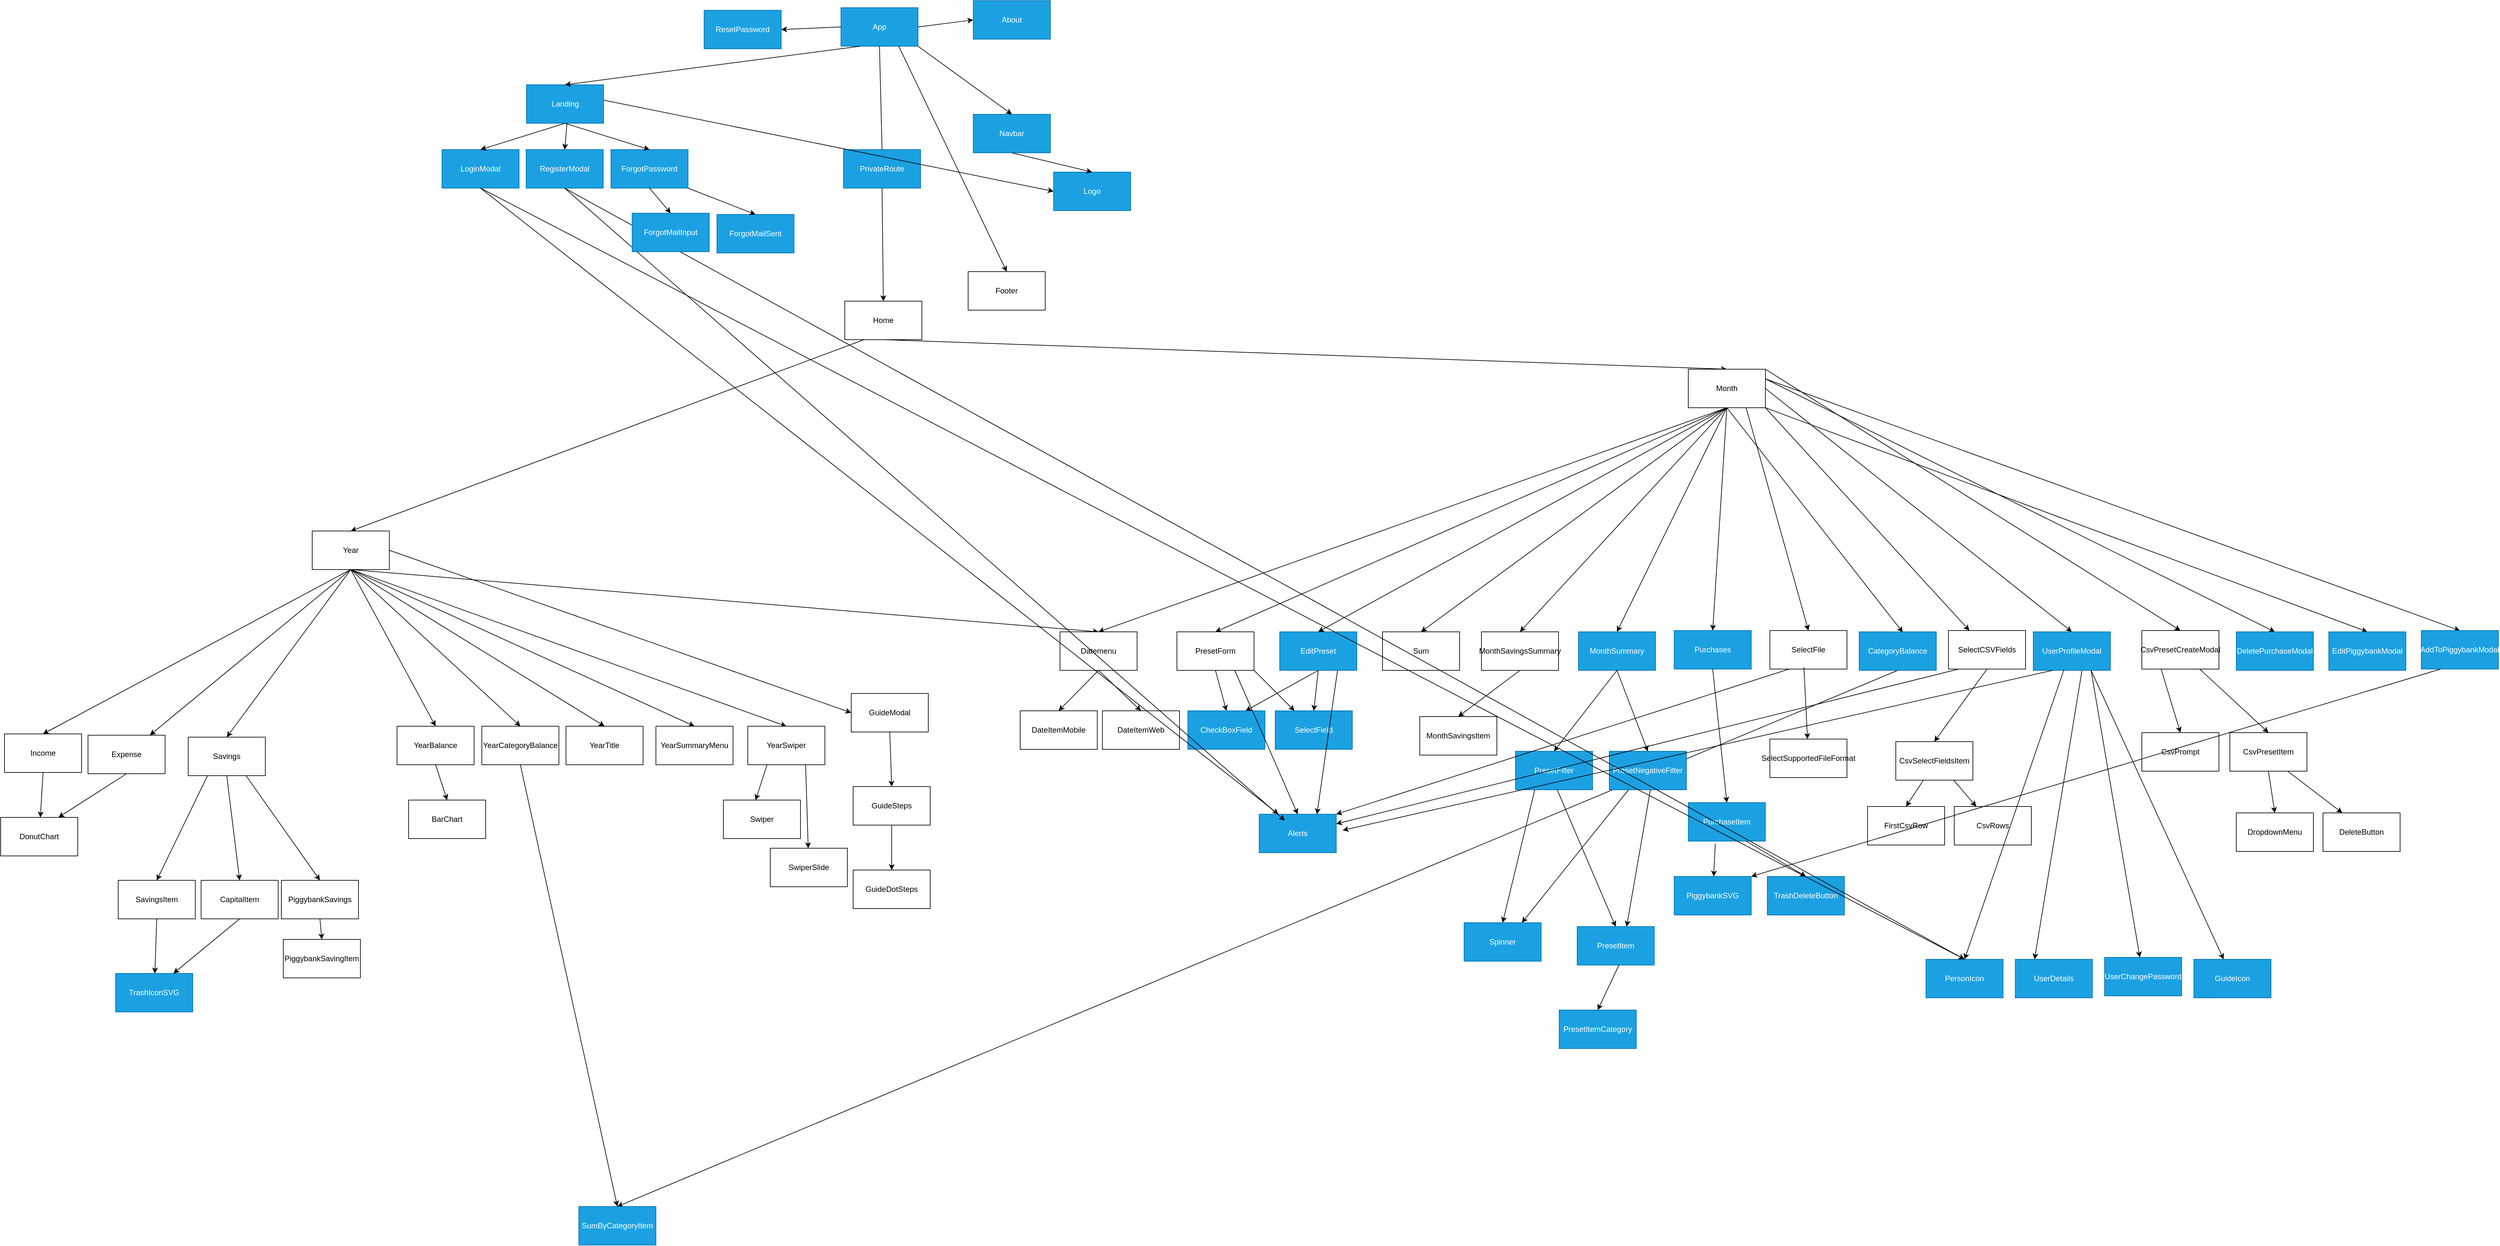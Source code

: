 <mxfile>
    <diagram id="aESVqKsndSF4p3bQTo5-" name="Page-1">
        <mxGraphModel dx="1416" dy="1556" grid="0" gridSize="10" guides="1" tooltips="1" connect="1" arrows="1" fold="1" page="0" pageScale="1" pageWidth="850" pageHeight="1100" math="0" shadow="0">
            <root>
                <mxCell id="0"/>
                <mxCell id="1" parent="0"/>
                <mxCell id="8" style="edgeStyle=none;rounded=0;orthogonalLoop=1;jettySize=auto;html=1;exitX=0.5;exitY=1;exitDx=0;exitDy=0;entryX=0.5;entryY=0;entryDx=0;entryDy=0;startArrow=none;" parent="1" source="59" target="3" edge="1">
                    <mxGeometry relative="1" as="geometry"/>
                </mxCell>
                <mxCell id="2" value="App" style="rounded=0;whiteSpace=wrap;html=1;fillColor=#1ba1e2;fontColor=#ffffff;strokeColor=#006EAF;" parent="1" vertex="1">
                    <mxGeometry x="879" y="-468" width="120" height="60" as="geometry"/>
                </mxCell>
                <mxCell id="6" style="edgeStyle=none;rounded=0;orthogonalLoop=1;jettySize=auto;html=1;exitX=0.5;exitY=1;exitDx=0;exitDy=0;entryX=0.5;entryY=0;entryDx=0;entryDy=0;" parent="1" source="3" target="5" edge="1">
                    <mxGeometry relative="1" as="geometry"/>
                </mxCell>
                <mxCell id="7" style="edgeStyle=none;rounded=0;orthogonalLoop=1;jettySize=auto;html=1;exitX=0.25;exitY=1;exitDx=0;exitDy=0;entryX=0.5;entryY=0;entryDx=0;entryDy=0;" parent="1" source="3" target="4" edge="1">
                    <mxGeometry relative="1" as="geometry"/>
                </mxCell>
                <mxCell id="3" value="Home" style="rounded=0;whiteSpace=wrap;html=1;" parent="1" vertex="1">
                    <mxGeometry x="885" y="-11" width="120" height="60" as="geometry"/>
                </mxCell>
                <mxCell id="23" style="edgeStyle=none;rounded=0;orthogonalLoop=1;jettySize=auto;html=1;exitX=0.5;exitY=1;exitDx=0;exitDy=0;entryX=0.5;entryY=0;entryDx=0;entryDy=0;" parent="1" source="4" target="34" edge="1">
                    <mxGeometry relative="1" as="geometry">
                        <mxPoint x="-609" y="548" as="targetPoint"/>
                    </mxGeometry>
                </mxCell>
                <mxCell id="24" style="rounded=0;orthogonalLoop=1;jettySize=auto;html=1;exitX=0.5;exitY=1;exitDx=0;exitDy=0;entryX=0.5;entryY=0;entryDx=0;entryDy=0;" parent="1" source="4" target="11" edge="1">
                    <mxGeometry relative="1" as="geometry"/>
                </mxCell>
                <mxCell id="25" style="edgeStyle=none;rounded=0;orthogonalLoop=1;jettySize=auto;html=1;exitX=0.5;exitY=1;exitDx=0;exitDy=0;entryX=0.5;entryY=0;entryDx=0;entryDy=0;" parent="1" source="4" target="12" edge="1">
                    <mxGeometry relative="1" as="geometry"/>
                </mxCell>
                <mxCell id="26" style="edgeStyle=none;rounded=0;orthogonalLoop=1;jettySize=auto;html=1;exitX=0.5;exitY=1;exitDx=0;exitDy=0;entryX=0.5;entryY=0;entryDx=0;entryDy=0;" parent="1" source="4" target="13" edge="1">
                    <mxGeometry relative="1" as="geometry"/>
                </mxCell>
                <mxCell id="27" style="rounded=0;orthogonalLoop=1;jettySize=auto;html=1;exitX=0.5;exitY=1;exitDx=0;exitDy=0;entryX=0.5;entryY=0;entryDx=0;entryDy=0;" parent="1" source="4" target="18" edge="1">
                    <mxGeometry relative="1" as="geometry"/>
                </mxCell>
                <mxCell id="28" style="edgeStyle=none;rounded=0;orthogonalLoop=1;jettySize=auto;html=1;exitX=0.5;exitY=1;exitDx=0;exitDy=0;entryX=0.5;entryY=0;entryDx=0;entryDy=0;" parent="1" source="4" target="14" edge="1">
                    <mxGeometry relative="1" as="geometry"/>
                </mxCell>
                <mxCell id="29" style="edgeStyle=none;rounded=0;orthogonalLoop=1;jettySize=auto;html=1;exitX=0.5;exitY=1;exitDx=0;exitDy=0;" parent="1" source="4" target="15" edge="1">
                    <mxGeometry relative="1" as="geometry"/>
                </mxCell>
                <mxCell id="30" style="edgeStyle=none;rounded=0;orthogonalLoop=1;jettySize=auto;html=1;exitX=0.5;exitY=1;exitDx=0;exitDy=0;entryX=0.5;entryY=0;entryDx=0;entryDy=0;" parent="1" source="4" target="16" edge="1">
                    <mxGeometry relative="1" as="geometry"/>
                </mxCell>
                <mxCell id="31" style="edgeStyle=none;rounded=0;orthogonalLoop=1;jettySize=auto;html=1;exitX=0.5;exitY=1;exitDx=0;exitDy=0;entryX=0.5;entryY=0;entryDx=0;entryDy=0;" parent="1" source="4" target="17" edge="1">
                    <mxGeometry relative="1" as="geometry"/>
                </mxCell>
                <mxCell id="4" value="Year" style="rounded=0;whiteSpace=wrap;html=1;" parent="1" vertex="1">
                    <mxGeometry x="56" y="347" width="120" height="60" as="geometry"/>
                </mxCell>
                <mxCell id="38" style="edgeStyle=none;rounded=0;orthogonalLoop=1;jettySize=auto;html=1;exitX=0.5;exitY=1;exitDx=0;exitDy=0;entryX=0.5;entryY=0;entryDx=0;entryDy=0;" parent="1" source="5" target="34" edge="1">
                    <mxGeometry relative="1" as="geometry"/>
                </mxCell>
                <mxCell id="45" style="edgeStyle=none;rounded=0;orthogonalLoop=1;jettySize=auto;html=1;exitX=0.5;exitY=1;exitDx=0;exitDy=0;entryX=0.5;entryY=0;entryDx=0;entryDy=0;" parent="1" source="5" target="39" edge="1">
                    <mxGeometry relative="1" as="geometry"/>
                </mxCell>
                <mxCell id="46" style="edgeStyle=none;rounded=0;orthogonalLoop=1;jettySize=auto;html=1;exitX=0.5;exitY=1;exitDx=0;exitDy=0;entryX=0.566;entryY=0.013;entryDx=0;entryDy=0;entryPerimeter=0;" parent="1" source="5" target="40" edge="1">
                    <mxGeometry relative="1" as="geometry"/>
                </mxCell>
                <mxCell id="47" style="edgeStyle=none;rounded=0;orthogonalLoop=1;jettySize=auto;html=1;exitX=0.5;exitY=1;exitDx=0;exitDy=0;entryX=0.5;entryY=0;entryDx=0;entryDy=0;" parent="1" source="5" target="41" edge="1">
                    <mxGeometry relative="1" as="geometry"/>
                </mxCell>
                <mxCell id="48" style="edgeStyle=none;rounded=0;orthogonalLoop=1;jettySize=auto;html=1;exitX=0.5;exitY=1;exitDx=0;exitDy=0;entryX=0.5;entryY=0;entryDx=0;entryDy=0;" parent="1" source="5" target="42" edge="1">
                    <mxGeometry relative="1" as="geometry"/>
                </mxCell>
                <mxCell id="49" style="edgeStyle=none;rounded=0;orthogonalLoop=1;jettySize=auto;html=1;exitX=0.5;exitY=1;exitDx=0;exitDy=0;entryX=0.5;entryY=0;entryDx=0;entryDy=0;" parent="1" source="5" target="43" edge="1">
                    <mxGeometry relative="1" as="geometry"/>
                </mxCell>
                <mxCell id="50" style="edgeStyle=none;rounded=0;orthogonalLoop=1;jettySize=auto;html=1;exitX=0.5;exitY=1;exitDx=0;exitDy=0;entryX=0.5;entryY=0;entryDx=0;entryDy=0;" parent="1" source="5" target="44" edge="1">
                    <mxGeometry relative="1" as="geometry"/>
                </mxCell>
                <mxCell id="178" style="edgeStyle=none;html=1;exitX=0.75;exitY=1;exitDx=0;exitDy=0;entryX=0.5;entryY=0;entryDx=0;entryDy=0;" parent="1" source="5" target="80" edge="1">
                    <mxGeometry relative="1" as="geometry"/>
                </mxCell>
                <mxCell id="179" style="edgeStyle=none;html=1;exitX=1;exitY=1;exitDx=0;exitDy=0;" parent="1" source="5" target="82" edge="1">
                    <mxGeometry relative="1" as="geometry"/>
                </mxCell>
                <mxCell id="180" style="edgeStyle=none;html=1;exitX=1;exitY=0.5;exitDx=0;exitDy=0;entryX=0.5;entryY=0;entryDx=0;entryDy=0;" parent="1" source="5" target="83" edge="1">
                    <mxGeometry relative="1" as="geometry"/>
                </mxCell>
                <mxCell id="181" style="edgeStyle=none;html=1;exitX=1;exitY=0;exitDx=0;exitDy=0;entryX=0.5;entryY=0;entryDx=0;entryDy=0;" parent="1" source="5" target="84" edge="1">
                    <mxGeometry relative="1" as="geometry"/>
                </mxCell>
                <mxCell id="182" style="edgeStyle=none;html=1;exitX=1;exitY=0.25;exitDx=0;exitDy=0;entryX=0.5;entryY=0;entryDx=0;entryDy=0;" parent="1" source="5" target="85" edge="1">
                    <mxGeometry relative="1" as="geometry"/>
                </mxCell>
                <mxCell id="183" style="edgeStyle=none;html=1;exitX=1;exitY=1;exitDx=0;exitDy=0;entryX=0.5;entryY=0;entryDx=0;entryDy=0;" parent="1" source="5" target="87" edge="1">
                    <mxGeometry relative="1" as="geometry"/>
                </mxCell>
                <mxCell id="184" style="edgeStyle=none;html=1;exitX=1;exitY=0.25;exitDx=0;exitDy=0;entryX=0.5;entryY=0;entryDx=0;entryDy=0;" parent="1" source="5" target="86" edge="1">
                    <mxGeometry relative="1" as="geometry"/>
                </mxCell>
                <mxCell id="5" value="Month" style="rounded=0;whiteSpace=wrap;html=1;" parent="1" vertex="1">
                    <mxGeometry x="2198" y="95" width="120" height="60" as="geometry"/>
                </mxCell>
                <mxCell id="11" value="YearTitle" style="rounded=0;whiteSpace=wrap;html=1;" parent="1" vertex="1">
                    <mxGeometry x="451" y="651" width="120" height="60" as="geometry"/>
                </mxCell>
                <mxCell id="12" value="YearSummaryMenu" style="rounded=0;whiteSpace=wrap;html=1;" parent="1" vertex="1">
                    <mxGeometry x="591" y="651" width="120" height="60" as="geometry"/>
                </mxCell>
                <mxCell id="175" style="edgeStyle=none;html=1;exitX=0.25;exitY=1;exitDx=0;exitDy=0;entryX=0.418;entryY=0.001;entryDx=0;entryDy=0;entryPerimeter=0;" parent="1" source="13" target="174" edge="1">
                    <mxGeometry relative="1" as="geometry"/>
                </mxCell>
                <mxCell id="177" style="edgeStyle=none;html=1;exitX=0.75;exitY=1;exitDx=0;exitDy=0;" parent="1" source="13" target="176" edge="1">
                    <mxGeometry relative="1" as="geometry"/>
                </mxCell>
                <mxCell id="13" value="YearSwiper" style="rounded=0;whiteSpace=wrap;html=1;" parent="1" vertex="1">
                    <mxGeometry x="734" y="651" width="120" height="60" as="geometry"/>
                </mxCell>
                <mxCell id="162" style="edgeStyle=none;html=1;exitX=0.25;exitY=1;exitDx=0;exitDy=0;entryX=0.5;entryY=0;entryDx=0;entryDy=0;" parent="1" source="14" target="155" edge="1">
                    <mxGeometry relative="1" as="geometry"/>
                </mxCell>
                <mxCell id="163" style="edgeStyle=none;html=1;exitX=0.5;exitY=1;exitDx=0;exitDy=0;entryX=0.5;entryY=0;entryDx=0;entryDy=0;" parent="1" source="14" target="156" edge="1">
                    <mxGeometry relative="1" as="geometry"/>
                </mxCell>
                <mxCell id="164" style="edgeStyle=none;html=1;exitX=0.75;exitY=1;exitDx=0;exitDy=0;entryX=0.5;entryY=0;entryDx=0;entryDy=0;" parent="1" source="14" target="157" edge="1">
                    <mxGeometry relative="1" as="geometry"/>
                </mxCell>
                <mxCell id="14" value="Savings" style="rounded=0;whiteSpace=wrap;html=1;" parent="1" vertex="1">
                    <mxGeometry x="-137" y="668" width="120" height="60" as="geometry"/>
                </mxCell>
                <mxCell id="161" style="edgeStyle=none;html=1;exitX=0.5;exitY=1;exitDx=0;exitDy=0;entryX=0.75;entryY=0;entryDx=0;entryDy=0;" parent="1" source="15" target="158" edge="1">
                    <mxGeometry relative="1" as="geometry"/>
                </mxCell>
                <mxCell id="15" value="Expense" style="rounded=0;whiteSpace=wrap;html=1;" parent="1" vertex="1">
                    <mxGeometry x="-293" y="665" width="120" height="60" as="geometry"/>
                </mxCell>
                <mxCell id="171" style="edgeStyle=none;html=1;exitX=0.5;exitY=1;exitDx=0;exitDy=0;entryX=0.5;entryY=0;entryDx=0;entryDy=0;" parent="1" source="16" target="170" edge="1">
                    <mxGeometry relative="1" as="geometry"/>
                </mxCell>
                <mxCell id="16" value="YearBalance" style="rounded=0;whiteSpace=wrap;html=1;" parent="1" vertex="1">
                    <mxGeometry x="188" y="651" width="120" height="60" as="geometry"/>
                </mxCell>
                <mxCell id="173" style="edgeStyle=none;html=1;exitX=0.5;exitY=1;exitDx=0;exitDy=0;entryX=0.5;entryY=0;entryDx=0;entryDy=0;" parent="1" source="17" target="172" edge="1">
                    <mxGeometry relative="1" as="geometry"/>
                </mxCell>
                <mxCell id="17" value="YearCategoryBalance" style="rounded=0;whiteSpace=wrap;html=1;" parent="1" vertex="1">
                    <mxGeometry x="320" y="651" width="120" height="60" as="geometry"/>
                </mxCell>
                <mxCell id="160" style="edgeStyle=none;html=1;exitX=0.5;exitY=1;exitDx=0;exitDy=0;" parent="1" source="18" target="158" edge="1">
                    <mxGeometry relative="1" as="geometry"/>
                </mxCell>
                <mxCell id="18" value="Income" style="rounded=0;whiteSpace=wrap;html=1;" parent="1" vertex="1">
                    <mxGeometry x="-423" y="663" width="120" height="60" as="geometry"/>
                </mxCell>
                <mxCell id="32" style="edgeStyle=none;rounded=0;orthogonalLoop=1;jettySize=auto;html=1;exitX=0.5;exitY=1;exitDx=0;exitDy=0;entryX=0.5;entryY=0;entryDx=0;entryDy=0;" parent="1" source="34" target="35" edge="1">
                    <mxGeometry relative="1" as="geometry"/>
                </mxCell>
                <mxCell id="33" style="edgeStyle=none;rounded=0;orthogonalLoop=1;jettySize=auto;html=1;exitX=0.5;exitY=1;exitDx=0;exitDy=0;entryX=0.5;entryY=0;entryDx=0;entryDy=0;" parent="1" source="34" target="36" edge="1">
                    <mxGeometry relative="1" as="geometry"/>
                </mxCell>
                <mxCell id="34" value="Datemenu" style="rounded=0;whiteSpace=wrap;html=1;" parent="1" vertex="1">
                    <mxGeometry x="1220" y="504" width="120" height="60" as="geometry"/>
                </mxCell>
                <mxCell id="35" value="DateItemMobile" style="rounded=0;whiteSpace=wrap;html=1;" parent="1" vertex="1">
                    <mxGeometry x="1158" y="627" width="120" height="60" as="geometry"/>
                </mxCell>
                <mxCell id="36" value="DateItemWeb" style="rounded=0;whiteSpace=wrap;html=1;" parent="1" vertex="1">
                    <mxGeometry x="1286" y="627" width="120" height="60" as="geometry"/>
                </mxCell>
                <mxCell id="39" value="PresetForm" style="rounded=0;whiteSpace=wrap;html=1;" parent="1" vertex="1">
                    <mxGeometry x="1402" y="504" width="120" height="60" as="geometry"/>
                </mxCell>
                <mxCell id="185" style="edgeStyle=none;html=1;exitX=0.5;exitY=1;exitDx=0;exitDy=0;entryX=0.5;entryY=0;entryDx=0;entryDy=0;" edge="1" parent="1" source="40" target="172">
                    <mxGeometry relative="1" as="geometry"/>
                </mxCell>
                <mxCell id="40" value="CategoryBalance" style="rounded=0;whiteSpace=wrap;html=1;fillColor=#1ba1e2;fontColor=#ffffff;strokeColor=#006EAF;" parent="1" vertex="1">
                    <mxGeometry x="2464" y="504" width="120" height="60" as="geometry"/>
                </mxCell>
                <mxCell id="41" value="Sum" style="rounded=0;whiteSpace=wrap;html=1;" parent="1" vertex="1">
                    <mxGeometry x="1722" y="504" width="120" height="60" as="geometry"/>
                </mxCell>
                <mxCell id="42" value="MonthSavingsSummary" style="rounded=0;whiteSpace=wrap;html=1;" parent="1" vertex="1">
                    <mxGeometry x="1876" y="504" width="120" height="60" as="geometry"/>
                </mxCell>
                <mxCell id="43" value="MonthSummary" style="rounded=0;whiteSpace=wrap;html=1;fillColor=#1ba1e2;fontColor=#ffffff;strokeColor=#006EAF;" parent="1" vertex="1">
                    <mxGeometry x="2027" y="504" width="120" height="60" as="geometry"/>
                </mxCell>
                <mxCell id="44" value="Purchases" style="rounded=0;whiteSpace=wrap;html=1;fillColor=#1ba1e2;fontColor=#ffffff;strokeColor=#006EAF;" parent="1" vertex="1">
                    <mxGeometry x="2176" y="502" width="120" height="60" as="geometry"/>
                </mxCell>
                <mxCell id="51" value="Landing" style="rounded=0;whiteSpace=wrap;html=1;fillColor=#1ba1e2;fontColor=#ffffff;strokeColor=#006EAF;" parent="1" vertex="1">
                    <mxGeometry x="389.5" y="-348" width="120" height="60" as="geometry"/>
                </mxCell>
                <mxCell id="52" value="GuideModal" style="rounded=0;whiteSpace=wrap;html=1;" parent="1" vertex="1">
                    <mxGeometry x="895" y="600" width="120" height="60" as="geometry"/>
                </mxCell>
                <mxCell id="53" value="" style="endArrow=classic;html=1;exitX=1;exitY=0.5;exitDx=0;exitDy=0;entryX=0;entryY=0.5;entryDx=0;entryDy=0;" parent="1" source="4" target="52" edge="1">
                    <mxGeometry width="50" height="50" relative="1" as="geometry">
                        <mxPoint x="375" y="333" as="sourcePoint"/>
                        <mxPoint x="425" y="283" as="targetPoint"/>
                    </mxGeometry>
                </mxCell>
                <mxCell id="55" value="GuideSteps" style="rounded=0;whiteSpace=wrap;html=1;" parent="1" vertex="1">
                    <mxGeometry x="898" y="745" width="120" height="60" as="geometry"/>
                </mxCell>
                <mxCell id="56" value="GuideDotSteps" style="rounded=0;whiteSpace=wrap;html=1;" parent="1" vertex="1">
                    <mxGeometry x="898" y="875" width="120" height="60" as="geometry"/>
                </mxCell>
                <mxCell id="57" value="" style="endArrow=classic;html=1;exitX=0.5;exitY=1;exitDx=0;exitDy=0;entryX=0.5;entryY=0;entryDx=0;entryDy=0;" parent="1" source="52" target="55" edge="1">
                    <mxGeometry width="50" height="50" relative="1" as="geometry">
                        <mxPoint x="1085" y="732" as="sourcePoint"/>
                        <mxPoint x="1135" y="682" as="targetPoint"/>
                    </mxGeometry>
                </mxCell>
                <mxCell id="58" value="" style="endArrow=classic;html=1;exitX=0.5;exitY=1;exitDx=0;exitDy=0;entryX=0.5;entryY=0;entryDx=0;entryDy=0;" parent="1" source="55" target="56" edge="1">
                    <mxGeometry width="50" height="50" relative="1" as="geometry">
                        <mxPoint x="738" y="917" as="sourcePoint"/>
                        <mxPoint x="788" y="867" as="targetPoint"/>
                    </mxGeometry>
                </mxCell>
                <mxCell id="60" value="PresetFilter" style="rounded=0;whiteSpace=wrap;html=1;fillColor=#1ba1e2;fontColor=#ffffff;strokeColor=#006EAF;" parent="1" vertex="1">
                    <mxGeometry x="1929" y="690" width="120" height="60" as="geometry"/>
                </mxCell>
                <mxCell id="61" value="PresetNegativeFilter" style="rounded=0;whiteSpace=wrap;html=1;fillColor=#1ba1e2;fontColor=#ffffff;strokeColor=#006EAF;" parent="1" vertex="1">
                    <mxGeometry x="2075" y="690" width="120" height="60" as="geometry"/>
                </mxCell>
                <mxCell id="62" value="" style="endArrow=classic;html=1;entryX=0.5;entryY=0;entryDx=0;entryDy=0;exitX=0.5;exitY=1;exitDx=0;exitDy=0;" parent="1" source="43" target="60" edge="1">
                    <mxGeometry width="50" height="50" relative="1" as="geometry">
                        <mxPoint x="2045" y="659" as="sourcePoint"/>
                        <mxPoint x="2095" y="609" as="targetPoint"/>
                    </mxGeometry>
                </mxCell>
                <mxCell id="63" value="" style="endArrow=classic;html=1;entryX=0.5;entryY=0;entryDx=0;entryDy=0;exitX=0.5;exitY=1;exitDx=0;exitDy=0;" parent="1" source="43" target="61" edge="1">
                    <mxGeometry width="50" height="50" relative="1" as="geometry">
                        <mxPoint x="2097" y="574" as="sourcePoint"/>
                        <mxPoint x="1999" y="700" as="targetPoint"/>
                    </mxGeometry>
                </mxCell>
                <mxCell id="64" value="PresetItem" style="rounded=0;whiteSpace=wrap;html=1;fillColor=#1ba1e2;fontColor=#ffffff;strokeColor=#006EAF;" parent="1" vertex="1">
                    <mxGeometry x="2025" y="963" width="120" height="60" as="geometry"/>
                </mxCell>
                <mxCell id="65" value="" style="endArrow=classic;html=1;entryX=0.5;entryY=0;entryDx=0;entryDy=0;exitX=0.5;exitY=1;exitDx=0;exitDy=0;" parent="1" target="64" edge="1">
                    <mxGeometry width="50" height="50" relative="1" as="geometry">
                        <mxPoint x="1994" y="750" as="sourcePoint"/>
                        <mxPoint x="1896" y="876" as="targetPoint"/>
                    </mxGeometry>
                </mxCell>
                <mxCell id="67" value="PresetItemCategory" style="rounded=0;whiteSpace=wrap;html=1;fillColor=#1ba1e2;fontColor=#ffffff;strokeColor=#006EAF;" parent="1" vertex="1">
                    <mxGeometry x="1997" y="1093" width="120" height="60" as="geometry"/>
                </mxCell>
                <mxCell id="68" value="" style="endArrow=classic;html=1;entryX=0.5;entryY=0;entryDx=0;entryDy=0;exitX=0.5;exitY=1;exitDx=0;exitDy=0;" parent="1" target="67" edge="1">
                    <mxGeometry width="50" height="50" relative="1" as="geometry">
                        <mxPoint x="2090" y="1023" as="sourcePoint"/>
                        <mxPoint x="2041" y="1083" as="targetPoint"/>
                    </mxGeometry>
                </mxCell>
                <mxCell id="69" value="Spinner" style="rounded=0;whiteSpace=wrap;html=1;fillColor=#1ba1e2;fontColor=#ffffff;strokeColor=#006EAF;" parent="1" vertex="1">
                    <mxGeometry x="1849" y="957" width="120" height="60" as="geometry"/>
                </mxCell>
                <mxCell id="70" value="" style="endArrow=classic;html=1;entryX=0.5;entryY=0;entryDx=0;entryDy=0;exitX=0.25;exitY=1;exitDx=0;exitDy=0;" parent="1" source="60" target="69" edge="1">
                    <mxGeometry width="50" height="50" relative="1" as="geometry">
                        <mxPoint x="2004.0" y="760" as="sourcePoint"/>
                        <mxPoint x="1955" y="820" as="targetPoint"/>
                    </mxGeometry>
                </mxCell>
                <mxCell id="71" value="" style="endArrow=classic;html=1;entryX=0.642;entryY=0;entryDx=0;entryDy=0;exitX=0.5;exitY=1;exitDx=0;exitDy=0;entryPerimeter=0;" parent="1" target="64" edge="1">
                    <mxGeometry width="50" height="50" relative="1" as="geometry">
                        <mxPoint x="2139" y="750" as="sourcePoint"/>
                        <mxPoint x="2230" y="963" as="targetPoint"/>
                    </mxGeometry>
                </mxCell>
                <mxCell id="72" value="" style="endArrow=classic;html=1;entryX=0.75;entryY=0;entryDx=0;entryDy=0;exitX=0.25;exitY=1;exitDx=0;exitDy=0;" parent="1" source="61" target="69" edge="1">
                    <mxGeometry width="50" height="50" relative="1" as="geometry">
                        <mxPoint x="2110" y="747" as="sourcePoint"/>
                        <mxPoint x="2060" y="954" as="targetPoint"/>
                    </mxGeometry>
                </mxCell>
                <mxCell id="73" value="CheckBoxField" style="rounded=0;whiteSpace=wrap;html=1;fillColor=#1ba1e2;fontColor=#ffffff;strokeColor=#006EAF;" parent="1" vertex="1">
                    <mxGeometry x="1419" y="627" width="120" height="60" as="geometry"/>
                </mxCell>
                <mxCell id="74" style="edgeStyle=none;rounded=0;orthogonalLoop=1;jettySize=auto;html=1;exitX=0.5;exitY=1;exitDx=0;exitDy=0;entryX=0.5;entryY=0;entryDx=0;entryDy=0;" parent="1" source="39" target="73" edge="1">
                    <mxGeometry relative="1" as="geometry">
                        <mxPoint x="1290" y="574" as="sourcePoint"/>
                        <mxPoint x="1356" y="637" as="targetPoint"/>
                    </mxGeometry>
                </mxCell>
                <mxCell id="75" value="SelectField" style="rounded=0;whiteSpace=wrap;html=1;fillColor=#1ba1e2;fontColor=#ffffff;strokeColor=#006EAF;" parent="1" vertex="1">
                    <mxGeometry x="1555" y="627" width="120" height="60" as="geometry"/>
                </mxCell>
                <mxCell id="77" style="edgeStyle=none;rounded=0;orthogonalLoop=1;jettySize=auto;html=1;exitX=1;exitY=1;exitDx=0;exitDy=0;entryX=0.25;entryY=0;entryDx=0;entryDy=0;" parent="1" source="39" target="75" edge="1">
                    <mxGeometry relative="1" as="geometry">
                        <mxPoint x="1472" y="574" as="sourcePoint"/>
                        <mxPoint x="1489" y="637" as="targetPoint"/>
                    </mxGeometry>
                </mxCell>
                <mxCell id="78" value="Alerts" style="rounded=0;whiteSpace=wrap;html=1;fillColor=#1ba1e2;fontColor=#ffffff;strokeColor=#006EAF;" parent="1" vertex="1">
                    <mxGeometry x="1530" y="788" width="120" height="60" as="geometry"/>
                </mxCell>
                <mxCell id="79" style="edgeStyle=none;rounded=0;orthogonalLoop=1;jettySize=auto;html=1;exitX=0.75;exitY=1;exitDx=0;exitDy=0;entryX=0.5;entryY=0;entryDx=0;entryDy=0;" parent="1" source="39" target="78" edge="1">
                    <mxGeometry relative="1" as="geometry">
                        <mxPoint x="1472" y="574" as="sourcePoint"/>
                        <mxPoint x="1489" y="637" as="targetPoint"/>
                    </mxGeometry>
                </mxCell>
                <mxCell id="80" value="SelectFile" style="rounded=0;whiteSpace=wrap;html=1;" parent="1" vertex="1">
                    <mxGeometry x="2325" y="502" width="120" height="60" as="geometry"/>
                </mxCell>
                <mxCell id="81" value="EditPreset" style="rounded=0;whiteSpace=wrap;html=1;fillColor=#1ba1e2;fontColor=#ffffff;strokeColor=#006EAF;" parent="1" vertex="1">
                    <mxGeometry x="1562" y="504" width="120" height="60" as="geometry"/>
                </mxCell>
                <mxCell id="82" value="SelectCSVFields" style="rounded=0;whiteSpace=wrap;html=1;" parent="1" vertex="1">
                    <mxGeometry x="2603" y="502" width="120" height="60" as="geometry"/>
                </mxCell>
                <mxCell id="83" value="UserProfileModal" style="rounded=0;whiteSpace=wrap;html=1;fillColor=#1ba1e2;fontColor=#ffffff;strokeColor=#006EAF;" parent="1" vertex="1">
                    <mxGeometry x="2735" y="504" width="120" height="60" as="geometry"/>
                </mxCell>
                <mxCell id="84" value="CsvPresetCreateModal" style="rounded=0;whiteSpace=wrap;html=1;" parent="1" vertex="1">
                    <mxGeometry x="2904" y="502" width="120" height="60" as="geometry"/>
                </mxCell>
                <mxCell id="85" value="DeletePurchaseModal" style="rounded=0;whiteSpace=wrap;html=1;fillColor=#1ba1e2;fontColor=#ffffff;strokeColor=#006EAF;" parent="1" vertex="1">
                    <mxGeometry x="3051" y="504" width="120" height="60" as="geometry"/>
                </mxCell>
                <mxCell id="86" value="AddToPiggybankModal" style="rounded=0;whiteSpace=wrap;html=1;fillColor=#1ba1e2;fontColor=#ffffff;strokeColor=#006EAF;" parent="1" vertex="1">
                    <mxGeometry x="3339" y="502" width="120" height="60" as="geometry"/>
                </mxCell>
                <mxCell id="87" value="EditPiggybankModal" style="rounded=0;whiteSpace=wrap;html=1;fillColor=#1ba1e2;fontColor=#ffffff;strokeColor=#006EAF;" parent="1" vertex="1">
                    <mxGeometry x="3195" y="504" width="120" height="60" as="geometry"/>
                </mxCell>
                <mxCell id="88" value="SelectSupportedFileFormat" style="rounded=0;whiteSpace=wrap;html=1;" parent="1" vertex="1">
                    <mxGeometry x="2325" y="671" width="120" height="60" as="geometry"/>
                </mxCell>
                <mxCell id="89" value="" style="endArrow=classic;html=1;exitX=0.5;exitY=1;exitDx=0;exitDy=0;" parent="1" target="88" edge="1">
                    <mxGeometry width="50" height="50" relative="1" as="geometry">
                        <mxPoint x="2378" y="559" as="sourcePoint"/>
                        <mxPoint x="2426" y="685" as="targetPoint"/>
                    </mxGeometry>
                </mxCell>
                <mxCell id="90" value="" style="endArrow=classic;html=1;exitX=0.5;exitY=1;exitDx=0;exitDy=0;entryX=1;entryY=0;entryDx=0;entryDy=0;" parent="1" target="78" edge="1">
                    <mxGeometry width="50" height="50" relative="1" as="geometry">
                        <mxPoint x="2355" y="562" as="sourcePoint"/>
                        <mxPoint x="2250" y="788" as="targetPoint"/>
                    </mxGeometry>
                </mxCell>
                <mxCell id="91" value="CsvSelectFieldsItem" style="rounded=0;whiteSpace=wrap;html=1;" parent="1" vertex="1">
                    <mxGeometry x="2521" y="675" width="120" height="60" as="geometry"/>
                </mxCell>
                <mxCell id="92" value="" style="endArrow=classic;html=1;exitX=0.5;exitY=1;exitDx=0;exitDy=0;entryX=0.5;entryY=0;entryDx=0;entryDy=0;" parent="1" source="82" target="91" edge="1">
                    <mxGeometry width="50" height="50" relative="1" as="geometry">
                        <mxPoint x="2657" y="559" as="sourcePoint"/>
                        <mxPoint x="2654" y="652" as="targetPoint"/>
                    </mxGeometry>
                </mxCell>
                <mxCell id="93" value="FirstCsvRow" style="rounded=0;whiteSpace=wrap;html=1;" parent="1" vertex="1">
                    <mxGeometry x="2477" y="776" width="120" height="60" as="geometry"/>
                </mxCell>
                <mxCell id="94" value="CsvRows" style="rounded=0;whiteSpace=wrap;html=1;" parent="1" vertex="1">
                    <mxGeometry x="2612" y="776" width="120" height="60" as="geometry"/>
                </mxCell>
                <mxCell id="95" value="" style="endArrow=classic;html=1;exitX=0.5;exitY=1;exitDx=0;exitDy=0;entryX=0.5;entryY=0;entryDx=0;entryDy=0;" parent="1" target="93" edge="1">
                    <mxGeometry width="50" height="50" relative="1" as="geometry">
                        <mxPoint x="2564" y="735" as="sourcePoint"/>
                        <mxPoint x="2555" y="825" as="targetPoint"/>
                    </mxGeometry>
                </mxCell>
                <mxCell id="96" value="" style="endArrow=classic;html=1;exitX=0.75;exitY=1;exitDx=0;exitDy=0;" parent="1" source="91" target="94" edge="1">
                    <mxGeometry width="50" height="50" relative="1" as="geometry">
                        <mxPoint x="2574" y="745" as="sourcePoint"/>
                        <mxPoint x="2547" y="786" as="targetPoint"/>
                    </mxGeometry>
                </mxCell>
                <mxCell id="97" value="" style="endArrow=classic;html=1;exitX=0.132;exitY=1;exitDx=0;exitDy=0;exitPerimeter=0;entryX=1;entryY=0.25;entryDx=0;entryDy=0;" parent="1" source="82" target="78" edge="1">
                    <mxGeometry width="50" height="50" relative="1" as="geometry">
                        <mxPoint x="2673" y="572" as="sourcePoint"/>
                        <mxPoint x="2664" y="662" as="targetPoint"/>
                    </mxGeometry>
                </mxCell>
                <mxCell id="98" value="CsvPrompt" style="rounded=0;whiteSpace=wrap;html=1;" parent="1" vertex="1">
                    <mxGeometry x="2904" y="661" width="120" height="60" as="geometry"/>
                </mxCell>
                <mxCell id="99" value="" style="endArrow=classic;html=1;exitX=0.25;exitY=1;exitDx=0;exitDy=0;entryX=0.5;entryY=0;entryDx=0;entryDy=0;" parent="1" source="84" target="98" edge="1">
                    <mxGeometry width="50" height="50" relative="1" as="geometry">
                        <mxPoint x="2920" y="556" as="sourcePoint"/>
                        <mxPoint x="2911" y="646" as="targetPoint"/>
                    </mxGeometry>
                </mxCell>
                <mxCell id="100" value="" style="endArrow=classic;html=1;exitX=0.75;exitY=1;exitDx=0;exitDy=0;entryX=0.5;entryY=0;entryDx=0;entryDy=0;" parent="1" source="84" target="101" edge="1">
                    <mxGeometry width="50" height="50" relative="1" as="geometry">
                        <mxPoint x="2913" y="572" as="sourcePoint"/>
                        <mxPoint x="3011" y="655" as="targetPoint"/>
                    </mxGeometry>
                </mxCell>
                <mxCell id="101" value="CsvPresetItem" style="rounded=0;whiteSpace=wrap;html=1;" parent="1" vertex="1">
                    <mxGeometry x="3041" y="661" width="120" height="60" as="geometry"/>
                </mxCell>
                <mxCell id="102" value="DropdownMenu" style="rounded=0;whiteSpace=wrap;html=1;" parent="1" vertex="1">
                    <mxGeometry x="3051" y="786" width="120" height="60" as="geometry"/>
                </mxCell>
                <mxCell id="103" value="DeleteButton" style="rounded=0;whiteSpace=wrap;html=1;" parent="1" vertex="1">
                    <mxGeometry x="3186" y="786" width="120" height="60" as="geometry"/>
                </mxCell>
                <mxCell id="104" value="" style="endArrow=classic;html=1;exitX=0.75;exitY=1;exitDx=0;exitDy=0;entryX=0.25;entryY=0;entryDx=0;entryDy=0;" parent="1" source="101" target="103" edge="1">
                    <mxGeometry width="50" height="50" relative="1" as="geometry">
                        <mxPoint x="3031" y="574" as="sourcePoint"/>
                        <mxPoint x="3079" y="667" as="targetPoint"/>
                    </mxGeometry>
                </mxCell>
                <mxCell id="105" value="" style="endArrow=classic;html=1;exitX=0.5;exitY=1;exitDx=0;exitDy=0;entryX=0.5;entryY=0;entryDx=0;entryDy=0;" parent="1" source="101" target="102" edge="1">
                    <mxGeometry width="50" height="50" relative="1" as="geometry">
                        <mxPoint x="3141" y="731" as="sourcePoint"/>
                        <mxPoint x="3237" y="791" as="targetPoint"/>
                    </mxGeometry>
                </mxCell>
                <mxCell id="106" value="PersonIcon" style="rounded=0;whiteSpace=wrap;html=1;fillColor=#1ba1e2;fontColor=#ffffff;strokeColor=#006EAF;" parent="1" vertex="1">
                    <mxGeometry x="2568" y="1014" width="120" height="60" as="geometry"/>
                </mxCell>
                <mxCell id="107" value="UserDetails" style="rounded=0;whiteSpace=wrap;html=1;fillColor=#1ba1e2;fontColor=#ffffff;strokeColor=#006EAF;" parent="1" vertex="1">
                    <mxGeometry x="2707" y="1014" width="120" height="60" as="geometry"/>
                </mxCell>
                <mxCell id="108" value="UserChangePassword" style="rounded=0;whiteSpace=wrap;html=1;fillColor=#1ba1e2;fontColor=#ffffff;strokeColor=#006EAF;" parent="1" vertex="1">
                    <mxGeometry x="2846" y="1011" width="120" height="60" as="geometry"/>
                </mxCell>
                <mxCell id="109" value="GuideIcon" style="rounded=0;whiteSpace=wrap;html=1;fillColor=#1ba1e2;fontColor=#ffffff;strokeColor=#006EAF;" parent="1" vertex="1">
                    <mxGeometry x="2985" y="1014" width="120" height="60" as="geometry"/>
                </mxCell>
                <mxCell id="110" value="" style="endArrow=classic;html=1;exitX=0.25;exitY=1;exitDx=0;exitDy=0;entryX=1;entryY=0.25;entryDx=0;entryDy=0;" parent="1" source="83" edge="1">
                    <mxGeometry width="50" height="50" relative="1" as="geometry">
                        <mxPoint x="2628.84" y="572" as="sourcePoint"/>
                        <mxPoint x="1660" y="813" as="targetPoint"/>
                    </mxGeometry>
                </mxCell>
                <mxCell id="111" value="" style="endArrow=classic;html=1;exitX=0.398;exitY=0.981;exitDx=0;exitDy=0;entryX=0.5;entryY=0;entryDx=0;entryDy=0;exitPerimeter=0;" parent="1" source="83" target="106" edge="1">
                    <mxGeometry width="50" height="50" relative="1" as="geometry">
                        <mxPoint x="2913" y="572" as="sourcePoint"/>
                        <mxPoint x="2916" y="669" as="targetPoint"/>
                    </mxGeometry>
                </mxCell>
                <mxCell id="112" value="" style="endArrow=classic;html=1;exitX=0.631;exitY=1.011;exitDx=0;exitDy=0;entryX=0.25;entryY=0;entryDx=0;entryDy=0;exitPerimeter=0;" parent="1" source="83" target="107" edge="1">
                    <mxGeometry width="50" height="50" relative="1" as="geometry">
                        <mxPoint x="2792.76" y="572.86" as="sourcePoint"/>
                        <mxPoint x="2769" y="1004" as="targetPoint"/>
                    </mxGeometry>
                </mxCell>
                <mxCell id="113" value="" style="endArrow=classic;html=1;exitX=0.75;exitY=1;exitDx=0;exitDy=0;" parent="1" source="83" target="108" edge="1">
                    <mxGeometry width="50" height="50" relative="1" as="geometry">
                        <mxPoint x="2820.72" y="574.66" as="sourcePoint"/>
                        <mxPoint x="2878" y="1004" as="targetPoint"/>
                    </mxGeometry>
                </mxCell>
                <mxCell id="114" value="" style="endArrow=classic;html=1;exitX=0.75;exitY=1;exitDx=0;exitDy=0;" parent="1" source="83" target="109" edge="1">
                    <mxGeometry width="50" height="50" relative="1" as="geometry">
                        <mxPoint x="2835" y="574" as="sourcePoint"/>
                        <mxPoint x="3033.083" y="1001" as="targetPoint"/>
                    </mxGeometry>
                </mxCell>
                <mxCell id="115" style="edgeStyle=none;rounded=0;orthogonalLoop=1;jettySize=auto;html=1;exitX=0.5;exitY=1;exitDx=0;exitDy=0;entryX=0.5;entryY=0;entryDx=0;entryDy=0;" parent="1" source="5" target="81" edge="1">
                    <mxGeometry relative="1" as="geometry">
                        <mxPoint x="2268" y="165" as="sourcePoint"/>
                        <mxPoint x="1792" y="514" as="targetPoint"/>
                    </mxGeometry>
                </mxCell>
                <mxCell id="116" style="edgeStyle=none;rounded=0;orthogonalLoop=1;jettySize=auto;html=1;exitX=0.5;exitY=1;exitDx=0;exitDy=0;entryX=0.5;entryY=0;entryDx=0;entryDy=0;" parent="1" source="81" target="75" edge="1">
                    <mxGeometry relative="1" as="geometry">
                        <mxPoint x="1532" y="574" as="sourcePoint"/>
                        <mxPoint x="1595" y="637.0" as="targetPoint"/>
                    </mxGeometry>
                </mxCell>
                <mxCell id="117" style="edgeStyle=none;rounded=0;orthogonalLoop=1;jettySize=auto;html=1;exitX=0.5;exitY=1;exitDx=0;exitDy=0;entryX=0.75;entryY=0;entryDx=0;entryDy=0;" parent="1" source="81" target="73" edge="1">
                    <mxGeometry relative="1" as="geometry">
                        <mxPoint x="1632.0" y="574" as="sourcePoint"/>
                        <mxPoint x="1625" y="637" as="targetPoint"/>
                    </mxGeometry>
                </mxCell>
                <mxCell id="118" style="edgeStyle=none;rounded=0;orthogonalLoop=1;jettySize=auto;html=1;exitX=0.75;exitY=1;exitDx=0;exitDy=0;entryX=0.75;entryY=0;entryDx=0;entryDy=0;" parent="1" source="81" target="78" edge="1">
                    <mxGeometry relative="1" as="geometry">
                        <mxPoint x="1632.0" y="574" as="sourcePoint"/>
                        <mxPoint x="1625" y="637" as="targetPoint"/>
                    </mxGeometry>
                </mxCell>
                <mxCell id="119" value="MonthSavingsItem" style="rounded=0;whiteSpace=wrap;html=1;" parent="1" vertex="1">
                    <mxGeometry x="1780" y="636" width="120" height="60" as="geometry"/>
                </mxCell>
                <mxCell id="120" value="" style="endArrow=classic;html=1;entryX=0.5;entryY=0;entryDx=0;entryDy=0;exitX=0.5;exitY=1;exitDx=0;exitDy=0;" parent="1" source="42" target="119" edge="1">
                    <mxGeometry width="50" height="50" relative="1" as="geometry">
                        <mxPoint x="2097.0" y="574" as="sourcePoint"/>
                        <mxPoint x="1999" y="700" as="targetPoint"/>
                    </mxGeometry>
                </mxCell>
                <mxCell id="121" value="PurchaseItem" style="rounded=0;whiteSpace=wrap;html=1;fillColor=#1ba1e2;fontColor=#ffffff;strokeColor=#006EAF;" parent="1" vertex="1">
                    <mxGeometry x="2198" y="770" width="120" height="60" as="geometry"/>
                </mxCell>
                <mxCell id="122" value="" style="endArrow=classic;html=1;exitX=0.5;exitY=1;exitDx=0;exitDy=0;entryX=0.5;entryY=0;entryDx=0;entryDy=0;" parent="1" source="44" target="121" edge="1">
                    <mxGeometry width="50" height="50" relative="1" as="geometry">
                        <mxPoint x="2388" y="569" as="sourcePoint"/>
                        <mxPoint x="2393.521" y="681" as="targetPoint"/>
                    </mxGeometry>
                </mxCell>
                <mxCell id="123" value="PiggybankSVG" style="rounded=0;whiteSpace=wrap;html=1;fillColor=#1ba1e2;fontColor=#ffffff;strokeColor=#006EAF;" parent="1" vertex="1">
                    <mxGeometry x="2176" y="885" width="120" height="60" as="geometry"/>
                </mxCell>
                <mxCell id="124" value="TrashDeleteButton" style="rounded=0;whiteSpace=wrap;html=1;fillColor=#1ba1e2;fontColor=#ffffff;strokeColor=#006EAF;" parent="1" vertex="1">
                    <mxGeometry x="2321" y="885" width="120" height="60" as="geometry"/>
                </mxCell>
                <mxCell id="125" value="" style="endArrow=classic;html=1;exitX=0.35;exitY=1.064;exitDx=0;exitDy=0;exitPerimeter=0;" parent="1" source="121" target="123" edge="1">
                    <mxGeometry width="50" height="50" relative="1" as="geometry">
                        <mxPoint x="2246" y="572" as="sourcePoint"/>
                        <mxPoint x="2268" y="780" as="targetPoint"/>
                    </mxGeometry>
                </mxCell>
                <mxCell id="126" value="" style="endArrow=classic;html=1;exitX=0.75;exitY=1;exitDx=0;exitDy=0;entryX=0.5;entryY=0;entryDx=0;entryDy=0;" parent="1" source="121" target="124" edge="1">
                    <mxGeometry width="50" height="50" relative="1" as="geometry">
                        <mxPoint x="2250" y="843.84" as="sourcePoint"/>
                        <mxPoint x="2247.479" y="895" as="targetPoint"/>
                    </mxGeometry>
                </mxCell>
                <mxCell id="127" value="" style="endArrow=classic;html=1;exitX=0.25;exitY=1;exitDx=0;exitDy=0;entryX=1;entryY=0;entryDx=0;entryDy=0;" parent="1" source="86" target="123" edge="1">
                    <mxGeometry width="50" height="50" relative="1" as="geometry">
                        <mxPoint x="2835" y="574" as="sourcePoint"/>
                        <mxPoint x="3041.25" y="1024" as="targetPoint"/>
                    </mxGeometry>
                </mxCell>
                <mxCell id="128" value="Footer" style="rounded=0;whiteSpace=wrap;html=1;" parent="1" vertex="1">
                    <mxGeometry x="1077" y="-57" width="120" height="60" as="geometry"/>
                </mxCell>
                <mxCell id="129" style="edgeStyle=none;rounded=0;orthogonalLoop=1;jettySize=auto;html=1;exitX=0.75;exitY=1;exitDx=0;exitDy=0;entryX=0.5;entryY=0;entryDx=0;entryDy=0;" parent="1" source="2" target="128" edge="1">
                    <mxGeometry relative="1" as="geometry">
                        <mxPoint x="949.0" y="-398" as="sourcePoint"/>
                        <mxPoint x="955" y="-1" as="targetPoint"/>
                    </mxGeometry>
                </mxCell>
                <mxCell id="130" value="Navbar" style="rounded=0;whiteSpace=wrap;html=1;fillColor=#1ba1e2;fontColor=#ffffff;strokeColor=#006EAF;" parent="1" vertex="1">
                    <mxGeometry x="1085" y="-302" width="120" height="60" as="geometry"/>
                </mxCell>
                <mxCell id="131" style="edgeStyle=none;rounded=0;orthogonalLoop=1;jettySize=auto;html=1;exitX=1;exitY=1;exitDx=0;exitDy=0;entryX=0.5;entryY=0;entryDx=0;entryDy=0;" parent="1" source="2" target="130" edge="1">
                    <mxGeometry relative="1" as="geometry">
                        <mxPoint x="979.0" y="-398" as="sourcePoint"/>
                        <mxPoint x="1147" y="-47" as="targetPoint"/>
                    </mxGeometry>
                </mxCell>
                <mxCell id="132" value="Logo" style="rounded=0;whiteSpace=wrap;html=1;fillColor=#1ba1e2;fontColor=#ffffff;strokeColor=#006EAF;" parent="1" vertex="1">
                    <mxGeometry x="1210" y="-212" width="120" height="60" as="geometry"/>
                </mxCell>
                <mxCell id="133" style="edgeStyle=none;rounded=0;orthogonalLoop=1;jettySize=auto;html=1;exitX=0.5;exitY=1;exitDx=0;exitDy=0;entryX=0.5;entryY=0;entryDx=0;entryDy=0;" parent="1" source="130" target="132" edge="1">
                    <mxGeometry relative="1" as="geometry">
                        <mxPoint x="1009.0" y="-398" as="sourcePoint"/>
                        <mxPoint x="1155" y="-292.0" as="targetPoint"/>
                    </mxGeometry>
                </mxCell>
                <mxCell id="134" value="About" style="rounded=0;whiteSpace=wrap;html=1;fillColor=#1ba1e2;fontColor=#ffffff;strokeColor=#006EAF;" parent="1" vertex="1">
                    <mxGeometry x="1085" y="-479" width="120" height="60" as="geometry"/>
                </mxCell>
                <mxCell id="59" value="PrivateRoute" style="rounded=0;whiteSpace=wrap;html=1;fillColor=#1ba1e2;fontColor=#ffffff;strokeColor=#006EAF;" parent="1" vertex="1">
                    <mxGeometry x="883" y="-247" width="120" height="60" as="geometry"/>
                </mxCell>
                <mxCell id="135" value="" style="edgeStyle=none;rounded=0;orthogonalLoop=1;jettySize=auto;html=1;exitX=0.5;exitY=1;exitDx=0;exitDy=0;entryX=0.5;entryY=0;entryDx=0;entryDy=0;endArrow=none;" parent="1" source="2" target="59" edge="1">
                    <mxGeometry relative="1" as="geometry">
                        <mxPoint x="939.0" y="-408" as="sourcePoint"/>
                        <mxPoint x="945" y="-11" as="targetPoint"/>
                    </mxGeometry>
                </mxCell>
                <mxCell id="136" style="edgeStyle=none;rounded=0;orthogonalLoop=1;jettySize=auto;html=1;exitX=0.25;exitY=1;exitDx=0;exitDy=0;entryX=0.5;entryY=0;entryDx=0;entryDy=0;" parent="1" source="2" target="51" edge="1">
                    <mxGeometry relative="1" as="geometry">
                        <mxPoint x="1009.0" y="-398" as="sourcePoint"/>
                        <mxPoint x="1155" y="-292.0" as="targetPoint"/>
                    </mxGeometry>
                </mxCell>
                <mxCell id="137" value="LoginModal" style="rounded=0;whiteSpace=wrap;html=1;fillColor=#1ba1e2;fontColor=#ffffff;strokeColor=#006EAF;" parent="1" vertex="1">
                    <mxGeometry x="258" y="-247" width="120" height="60" as="geometry"/>
                </mxCell>
                <mxCell id="138" value="RegisterModal" style="rounded=0;whiteSpace=wrap;html=1;fillColor=#1ba1e2;fontColor=#ffffff;strokeColor=#006EAF;" parent="1" vertex="1">
                    <mxGeometry x="389" y="-247" width="120" height="60" as="geometry"/>
                </mxCell>
                <mxCell id="139" value="ForgotPassword" style="rounded=0;whiteSpace=wrap;html=1;fillColor=#1ba1e2;fontColor=#ffffff;strokeColor=#006EAF;" parent="1" vertex="1">
                    <mxGeometry x="521" y="-247" width="120" height="60" as="geometry"/>
                </mxCell>
                <mxCell id="140" style="edgeStyle=none;rounded=0;orthogonalLoop=1;jettySize=auto;html=1;exitX=0.5;exitY=1;exitDx=0;exitDy=0;entryX=0.5;entryY=0;entryDx=0;entryDy=0;" parent="1" source="51" target="137" edge="1">
                    <mxGeometry relative="1" as="geometry">
                        <mxPoint x="741.5" y="-504" as="sourcePoint"/>
                        <mxPoint x="459.5" y="-338" as="targetPoint"/>
                    </mxGeometry>
                </mxCell>
                <mxCell id="141" style="edgeStyle=none;rounded=0;orthogonalLoop=1;jettySize=auto;html=1;entryX=0.5;entryY=0;entryDx=0;entryDy=0;" parent="1" target="138" edge="1">
                    <mxGeometry relative="1" as="geometry">
                        <mxPoint x="452.5" y="-287" as="sourcePoint"/>
                        <mxPoint x="328" y="-237" as="targetPoint"/>
                    </mxGeometry>
                </mxCell>
                <mxCell id="142" style="edgeStyle=none;rounded=0;orthogonalLoop=1;jettySize=auto;html=1;exitX=0.5;exitY=1;exitDx=0;exitDy=0;entryX=0.5;entryY=0;entryDx=0;entryDy=0;" parent="1" source="51" target="139" edge="1">
                    <mxGeometry relative="1" as="geometry">
                        <mxPoint x="469.5" y="-268" as="sourcePoint"/>
                        <mxPoint x="338" y="-227" as="targetPoint"/>
                    </mxGeometry>
                </mxCell>
                <mxCell id="143" style="edgeStyle=none;rounded=0;orthogonalLoop=1;jettySize=auto;html=1;entryX=0;entryY=0.5;entryDx=0;entryDy=0;" parent="1" target="132" edge="1">
                    <mxGeometry relative="1" as="geometry">
                        <mxPoint x="510" y="-324" as="sourcePoint"/>
                        <mxPoint x="818" y="-171" as="targetPoint"/>
                    </mxGeometry>
                </mxCell>
                <mxCell id="144" value="" style="endArrow=classic;html=1;entryX=0.5;entryY=0;entryDx=0;entryDy=0;exitX=0.5;exitY=1;exitDx=0;exitDy=0;" parent="1" source="137" target="106" edge="1">
                    <mxGeometry width="50" height="50" relative="1" as="geometry">
                        <mxPoint x="639" y="23" as="sourcePoint"/>
                        <mxPoint x="2095" y="973" as="targetPoint"/>
                    </mxGeometry>
                </mxCell>
                <mxCell id="145" style="edgeStyle=none;rounded=0;orthogonalLoop=1;jettySize=auto;html=1;exitX=0.5;exitY=1;exitDx=0;exitDy=0;entryX=0.25;entryY=0;entryDx=0;entryDy=0;" parent="1" source="137" target="78" edge="1">
                    <mxGeometry relative="1" as="geometry">
                        <mxPoint x="1502.0" y="574" as="sourcePoint"/>
                        <mxPoint x="1600" y="798" as="targetPoint"/>
                    </mxGeometry>
                </mxCell>
                <mxCell id="146" value="" style="endArrow=classic;html=1;entryX=0.5;entryY=0;entryDx=0;entryDy=0;exitX=0.5;exitY=1;exitDx=0;exitDy=0;" parent="1" source="138" edge="1" target="106">
                    <mxGeometry width="50" height="50" relative="1" as="geometry">
                        <mxPoint x="505.5" y="-71" as="sourcePoint"/>
                        <mxPoint x="2065" y="973" as="targetPoint"/>
                    </mxGeometry>
                </mxCell>
                <mxCell id="147" style="edgeStyle=none;rounded=0;orthogonalLoop=1;jettySize=auto;html=1;exitX=0.5;exitY=1;exitDx=0;exitDy=0;entryX=0.25;entryY=0;entryDx=0;entryDy=0;" parent="1" source="138" edge="1">
                    <mxGeometry relative="1" as="geometry">
                        <mxPoint x="505.5" y="-71" as="sourcePoint"/>
                        <mxPoint x="1570" y="798" as="targetPoint"/>
                    </mxGeometry>
                </mxCell>
                <mxCell id="148" value="ForgotMailSent" style="rounded=0;whiteSpace=wrap;html=1;fillColor=#1ba1e2;fontColor=#ffffff;strokeColor=#006EAF;" parent="1" vertex="1">
                    <mxGeometry x="686" y="-146" width="120" height="60" as="geometry"/>
                </mxCell>
                <mxCell id="149" value="ForgotMailInput" style="rounded=0;whiteSpace=wrap;html=1;fillColor=#1ba1e2;fontColor=#ffffff;strokeColor=#006EAF;" parent="1" vertex="1">
                    <mxGeometry x="554" y="-148" width="120" height="60" as="geometry"/>
                </mxCell>
                <mxCell id="150" style="edgeStyle=none;rounded=0;orthogonalLoop=1;jettySize=auto;html=1;exitX=0.5;exitY=1;exitDx=0;exitDy=0;entryX=0.5;entryY=0;entryDx=0;entryDy=0;" parent="1" source="139" target="149" edge="1">
                    <mxGeometry relative="1" as="geometry">
                        <mxPoint x="459.5" y="-278" as="sourcePoint"/>
                        <mxPoint x="591" y="-237" as="targetPoint"/>
                    </mxGeometry>
                </mxCell>
                <mxCell id="151" style="edgeStyle=none;rounded=0;orthogonalLoop=1;jettySize=auto;html=1;exitX=1;exitY=1;exitDx=0;exitDy=0;entryX=0.5;entryY=0;entryDx=0;entryDy=0;" parent="1" source="139" target="148" edge="1">
                    <mxGeometry relative="1" as="geometry">
                        <mxPoint x="469.5" y="-268" as="sourcePoint"/>
                        <mxPoint x="601" y="-227" as="targetPoint"/>
                    </mxGeometry>
                </mxCell>
                <mxCell id="152" value="ResetPassword" style="rounded=0;whiteSpace=wrap;html=1;fillColor=#1ba1e2;fontColor=#ffffff;strokeColor=#006EAF;" parent="1" vertex="1">
                    <mxGeometry x="666" y="-464" width="120" height="60" as="geometry"/>
                </mxCell>
                <mxCell id="153" style="edgeStyle=none;rounded=0;orthogonalLoop=1;jettySize=auto;html=1;exitX=1;exitY=0.5;exitDx=0;exitDy=0;entryX=0;entryY=0.5;entryDx=0;entryDy=0;" parent="1" source="2" target="134" edge="1">
                    <mxGeometry relative="1" as="geometry">
                        <mxPoint x="1009" y="-398" as="sourcePoint"/>
                        <mxPoint x="1155" y="-292" as="targetPoint"/>
                    </mxGeometry>
                </mxCell>
                <mxCell id="154" style="edgeStyle=none;rounded=0;orthogonalLoop=1;jettySize=auto;html=1;exitX=0;exitY=0.5;exitDx=0;exitDy=0;entryX=1;entryY=0.5;entryDx=0;entryDy=0;" parent="1" source="2" target="152" edge="1">
                    <mxGeometry relative="1" as="geometry">
                        <mxPoint x="1019" y="-388" as="sourcePoint"/>
                        <mxPoint x="1165" y="-282" as="targetPoint"/>
                    </mxGeometry>
                </mxCell>
                <mxCell id="166" style="edgeStyle=none;html=1;exitX=0.5;exitY=1;exitDx=0;exitDy=0;" parent="1" source="155" target="165" edge="1">
                    <mxGeometry relative="1" as="geometry"/>
                </mxCell>
                <mxCell id="155" value="SavingsItem" style="rounded=0;whiteSpace=wrap;html=1;" parent="1" vertex="1">
                    <mxGeometry x="-246" y="891" width="120" height="60" as="geometry"/>
                </mxCell>
                <mxCell id="167" style="edgeStyle=none;html=1;exitX=0.5;exitY=1;exitDx=0;exitDy=0;entryX=0.75;entryY=0;entryDx=0;entryDy=0;" parent="1" source="156" target="165" edge="1">
                    <mxGeometry relative="1" as="geometry"/>
                </mxCell>
                <mxCell id="156" value="CapitalItem" style="rounded=0;whiteSpace=wrap;html=1;" parent="1" vertex="1">
                    <mxGeometry x="-117" y="891" width="120" height="60" as="geometry"/>
                </mxCell>
                <mxCell id="169" style="edgeStyle=none;html=1;exitX=0.5;exitY=1;exitDx=0;exitDy=0;entryX=0.5;entryY=0;entryDx=0;entryDy=0;" parent="1" source="157" target="168" edge="1">
                    <mxGeometry relative="1" as="geometry"/>
                </mxCell>
                <mxCell id="157" value="PiggybankSavings" style="rounded=0;whiteSpace=wrap;html=1;" parent="1" vertex="1">
                    <mxGeometry x="8" y="891" width="120" height="60" as="geometry"/>
                </mxCell>
                <mxCell id="158" value="DonutChart" style="rounded=0;whiteSpace=wrap;html=1;" parent="1" vertex="1">
                    <mxGeometry x="-429" y="793" width="120" height="60" as="geometry"/>
                </mxCell>
                <mxCell id="165" value="TrashIconSVG" style="rounded=0;whiteSpace=wrap;html=1;fillColor=#1ba1e2;fontColor=#ffffff;strokeColor=#006EAF;" parent="1" vertex="1">
                    <mxGeometry x="-250" y="1036" width="120" height="60" as="geometry"/>
                </mxCell>
                <mxCell id="168" value="PiggybankSavingItem" style="rounded=0;whiteSpace=wrap;html=1;" parent="1" vertex="1">
                    <mxGeometry x="11" y="983" width="120" height="60" as="geometry"/>
                </mxCell>
                <mxCell id="170" value="BarChart" style="rounded=0;whiteSpace=wrap;html=1;" parent="1" vertex="1">
                    <mxGeometry x="206" y="766" width="120" height="60" as="geometry"/>
                </mxCell>
                <mxCell id="172" value="SumByCategoryItem" style="rounded=0;whiteSpace=wrap;html=1;fillColor=#1ba1e2;fontColor=#ffffff;strokeColor=#006EAF;" parent="1" vertex="1">
                    <mxGeometry x="471" y="1399" width="120" height="60" as="geometry"/>
                </mxCell>
                <mxCell id="174" value="Swiper" style="rounded=0;whiteSpace=wrap;html=1;" parent="1" vertex="1">
                    <mxGeometry x="696" y="766" width="120" height="60" as="geometry"/>
                </mxCell>
                <mxCell id="176" value="SwiperSlide" style="rounded=0;whiteSpace=wrap;html=1;" parent="1" vertex="1">
                    <mxGeometry x="769" y="841" width="120" height="60" as="geometry"/>
                </mxCell>
            </root>
        </mxGraphModel>
    </diagram>
</mxfile>
